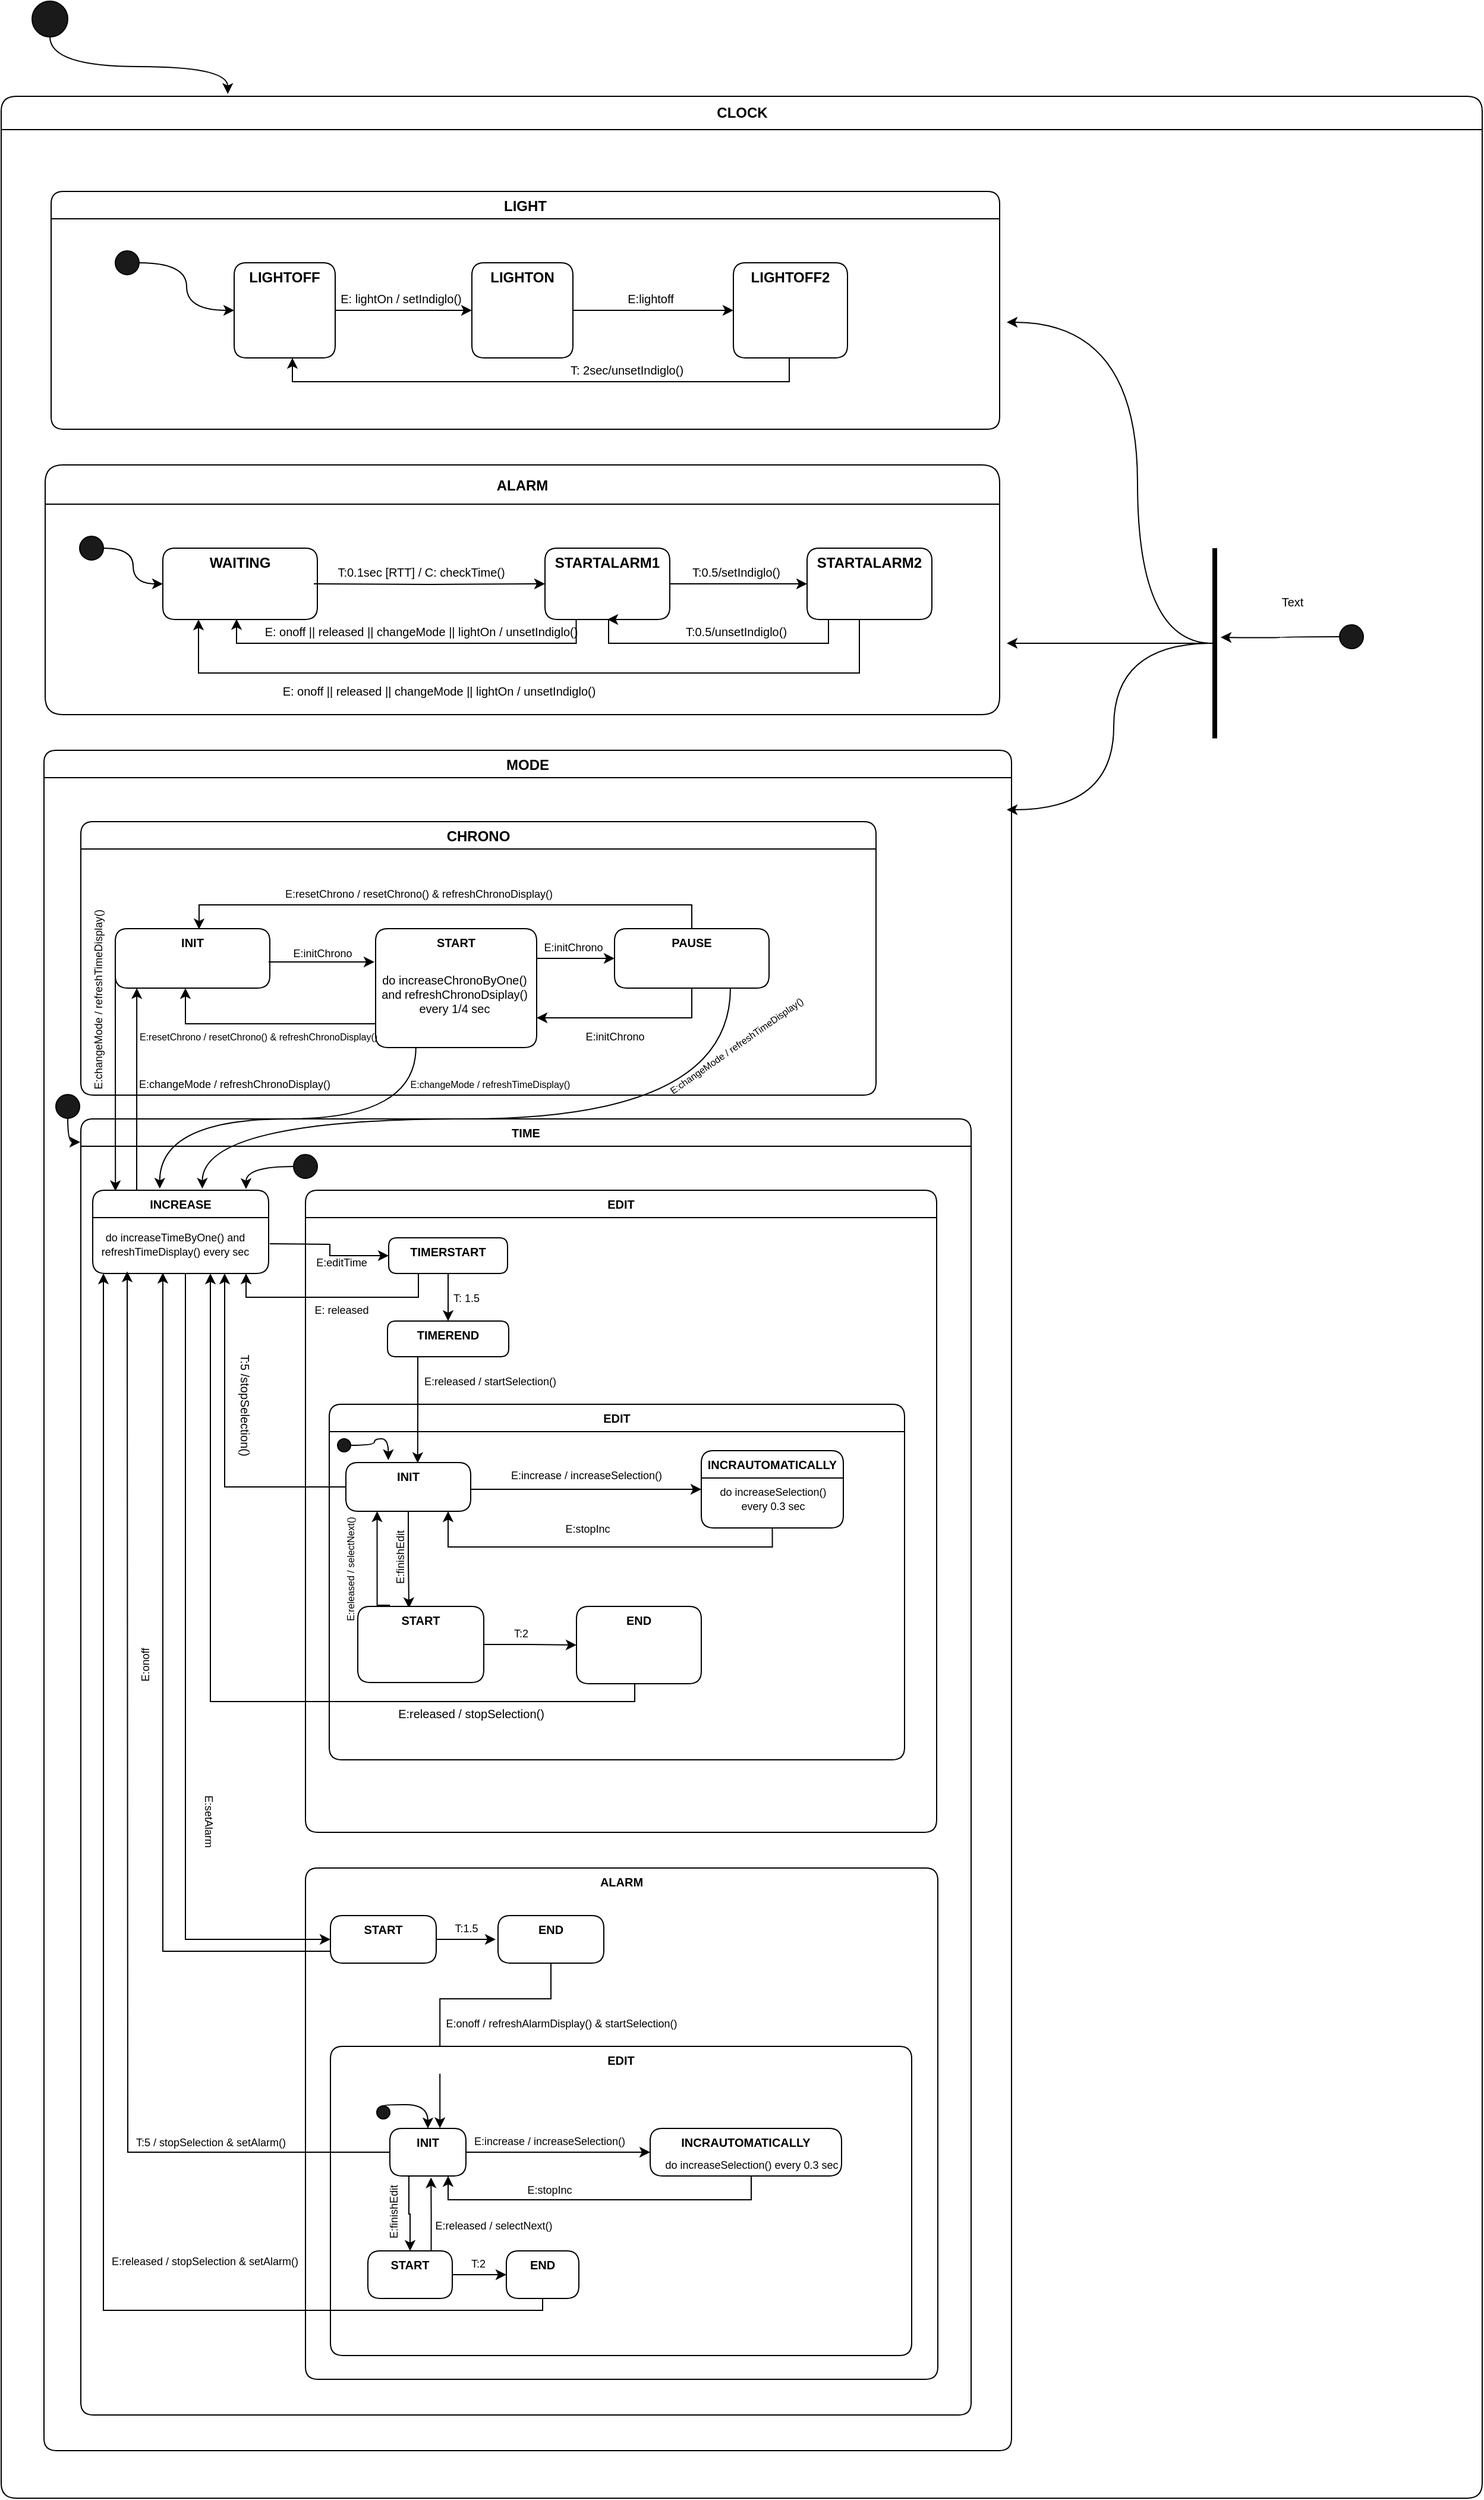 <mxfile version="12.3.7" type="device" pages="1"><diagram id="jO_-CYnqGhLPCDmlhqHu" name="Page-1"><mxGraphModel dx="934" dy="522" grid="1" gridSize="10" guides="1" tooltips="1" connect="1" arrows="1" fold="1" page="1" pageScale="1" pageWidth="827" pageHeight="1169" math="0" shadow="0"><root><mxCell id="0"/><mxCell id="1" parent="0"/><mxCell id="dXE3a8FczQQ8NPqW1xqm-2" value="CLOCK" style="swimlane;html=1;startSize=28;horizontal=1;containerType=tree;rounded=1;swimlaneLine=1;" vertex="1" parent="1"><mxGeometry x="34" y="120" width="1246" height="2020" as="geometry"/></mxCell><mxCell id="dXE3a8FczQQ8NPqW1xqm-5" value="LIGHT" style="swimlane;rounded=1;" vertex="1" parent="dXE3a8FczQQ8NPqW1xqm-2"><mxGeometry x="42" y="80" width="798" height="200" as="geometry"/></mxCell><mxCell id="dXE3a8FczQQ8NPqW1xqm-12" value="" style="edgeStyle=orthogonalEdgeStyle;rounded=0;orthogonalLoop=1;jettySize=auto;html=1;entryX=0;entryY=0.5;entryDx=0;entryDy=0;" edge="1" parent="dXE3a8FczQQ8NPqW1xqm-5" source="dXE3a8FczQQ8NPqW1xqm-7" target="dXE3a8FczQQ8NPqW1xqm-8"><mxGeometry relative="1" as="geometry"><mxPoint x="319" y="100" as="targetPoint"/></mxGeometry></mxCell><mxCell id="dXE3a8FczQQ8NPqW1xqm-7" value="LIGHTOFF" style="swimlane;rounded=1;gradientColor=none;swimlaneLine=0;" vertex="1" parent="dXE3a8FczQQ8NPqW1xqm-5"><mxGeometry x="154" y="60" width="85" height="80" as="geometry"/></mxCell><mxCell id="dXE3a8FczQQ8NPqW1xqm-13" style="edgeStyle=orthogonalEdgeStyle;rounded=0;orthogonalLoop=1;jettySize=auto;html=1;entryX=0;entryY=0.5;entryDx=0;entryDy=0;" edge="1" parent="dXE3a8FczQQ8NPqW1xqm-5" source="dXE3a8FczQQ8NPqW1xqm-8" target="dXE3a8FczQQ8NPqW1xqm-9"><mxGeometry relative="1" as="geometry"/></mxCell><mxCell id="dXE3a8FczQQ8NPqW1xqm-8" value="LIGHTON" style="swimlane;rounded=1;swimlaneLine=0;" vertex="1" parent="dXE3a8FczQQ8NPqW1xqm-5"><mxGeometry x="354" y="60" width="85" height="80" as="geometry"/></mxCell><mxCell id="dXE3a8FczQQ8NPqW1xqm-9" value="LIGHTOFF2" style="swimlane;rounded=1;swimlaneLine=0;" vertex="1" parent="dXE3a8FczQQ8NPqW1xqm-5"><mxGeometry x="574" y="60" width="96" height="80" as="geometry"/></mxCell><mxCell id="dXE3a8FczQQ8NPqW1xqm-15" value="&lt;font style=&quot;font-size: 10px&quot;&gt;E: lightOn / setIndiglo()&lt;/font&gt;" style="text;html=1;align=center;verticalAlign=middle;resizable=0;points=[];;autosize=1;" vertex="1" parent="dXE3a8FczQQ8NPqW1xqm-5"><mxGeometry x="234" y="80" width="120" height="20" as="geometry"/></mxCell><mxCell id="dXE3a8FczQQ8NPqW1xqm-16" value="&lt;font style=&quot;font-size: 10px&quot;&gt;E:lightoff&lt;/font&gt;" style="text;html=1;align=center;verticalAlign=middle;resizable=0;points=[];;autosize=1;" vertex="1" parent="dXE3a8FczQQ8NPqW1xqm-5"><mxGeometry x="479" y="80" width="50" height="20" as="geometry"/></mxCell><mxCell id="dXE3a8FczQQ8NPqW1xqm-40" value="&lt;font style=&quot;font-size: 10px&quot;&gt;T: 2sec/&lt;/font&gt;&lt;span style=&quot;font-size: 10px&quot;&gt;unsetIndiglo()&lt;/span&gt;" style="text;html=1;align=center;verticalAlign=middle;resizable=0;points=[];;autosize=1;" vertex="1" parent="dXE3a8FczQQ8NPqW1xqm-5"><mxGeometry x="429" y="140" width="110" height="20" as="geometry"/></mxCell><mxCell id="dXE3a8FczQQ8NPqW1xqm-233" style="edgeStyle=orthogonalEdgeStyle;curved=1;rounded=0;orthogonalLoop=1;jettySize=auto;html=1;entryX=0;entryY=0.5;entryDx=0;entryDy=0;fontSize=10;" edge="1" parent="dXE3a8FczQQ8NPqW1xqm-5" source="dXE3a8FczQQ8NPqW1xqm-232" target="dXE3a8FczQQ8NPqW1xqm-7"><mxGeometry relative="1" as="geometry"/></mxCell><mxCell id="dXE3a8FczQQ8NPqW1xqm-232" value="" style="ellipse;whiteSpace=wrap;html=1;aspect=fixed;fillColor=#1A1A1A;" vertex="1" parent="dXE3a8FczQQ8NPqW1xqm-5"><mxGeometry x="54" y="50" width="20" height="20" as="geometry"/></mxCell><mxCell id="dXE3a8FczQQ8NPqW1xqm-22" value="ALARM" style="swimlane;rounded=1;startSize=33;" vertex="1" parent="dXE3a8FczQQ8NPqW1xqm-2"><mxGeometry x="37" y="310" width="803" height="210" as="geometry"/></mxCell><mxCell id="dXE3a8FczQQ8NPqW1xqm-25" value="" style="edgeStyle=orthogonalEdgeStyle;rounded=0;orthogonalLoop=1;jettySize=auto;html=1;" edge="1" parent="dXE3a8FczQQ8NPqW1xqm-22" target="dXE3a8FczQQ8NPqW1xqm-24"><mxGeometry relative="1" as="geometry"><mxPoint x="226" y="100" as="sourcePoint"/></mxGeometry></mxCell><mxCell id="dXE3a8FczQQ8NPqW1xqm-23" value="WAITING" style="swimlane;rounded=1;swimlaneLine=0;" vertex="1" parent="dXE3a8FczQQ8NPqW1xqm-22"><mxGeometry x="99" y="70" width="130" height="60" as="geometry"/></mxCell><mxCell id="dXE3a8FczQQ8NPqW1xqm-27" value="" style="edgeStyle=orthogonalEdgeStyle;rounded=0;orthogonalLoop=1;jettySize=auto;html=1;" edge="1" parent="dXE3a8FczQQ8NPqW1xqm-22" source="dXE3a8FczQQ8NPqW1xqm-24" target="dXE3a8FczQQ8NPqW1xqm-26"><mxGeometry relative="1" as="geometry"/></mxCell><mxCell id="dXE3a8FczQQ8NPqW1xqm-29" style="edgeStyle=orthogonalEdgeStyle;rounded=0;orthogonalLoop=1;jettySize=auto;html=1;exitX=0.25;exitY=1;exitDx=0;exitDy=0;entryX=0.5;entryY=1;entryDx=0;entryDy=0;" edge="1" parent="dXE3a8FczQQ8NPqW1xqm-22" source="dXE3a8FczQQ8NPqW1xqm-24"><mxGeometry relative="1" as="geometry"><mxPoint x="161" y="129.588" as="targetPoint"/><Array as="points"><mxPoint x="447" y="150"/><mxPoint x="161" y="150"/></Array></mxGeometry></mxCell><mxCell id="dXE3a8FczQQ8NPqW1xqm-24" value="STARTALARM1" style="swimlane;rounded=1;swimlaneLine=0;" vertex="1" parent="dXE3a8FczQQ8NPqW1xqm-22"><mxGeometry x="420.5" y="70" width="105" height="60" as="geometry"/></mxCell><mxCell id="dXE3a8FczQQ8NPqW1xqm-28" style="edgeStyle=orthogonalEdgeStyle;rounded=0;orthogonalLoop=1;jettySize=auto;html=1;entryX=0.5;entryY=1;entryDx=0;entryDy=0;" edge="1" parent="dXE3a8FczQQ8NPqW1xqm-22" source="dXE3a8FczQQ8NPqW1xqm-26" target="dXE3a8FczQQ8NPqW1xqm-24"><mxGeometry relative="1" as="geometry"><Array as="points"><mxPoint x="659" y="150"/><mxPoint x="474" y="150"/></Array></mxGeometry></mxCell><mxCell id="dXE3a8FczQQ8NPqW1xqm-26" value="STARTALARM2" style="swimlane;rounded=1;swimlaneLine=0;" vertex="1" parent="dXE3a8FczQQ8NPqW1xqm-22"><mxGeometry x="641" y="70" width="105" height="60" as="geometry"/></mxCell><mxCell id="dXE3a8FczQQ8NPqW1xqm-31" value="&lt;font style=&quot;font-size: 10px&quot;&gt;T:0.1sec [RTT] / C: checkTime()&lt;/font&gt;" style="text;html=1;align=center;verticalAlign=middle;resizable=0;points=[];;autosize=1;" vertex="1" parent="dXE3a8FczQQ8NPqW1xqm-22"><mxGeometry x="236" y="80" width="160" height="20" as="geometry"/></mxCell><mxCell id="dXE3a8FczQQ8NPqW1xqm-33" style="edgeStyle=orthogonalEdgeStyle;rounded=0;orthogonalLoop=1;jettySize=auto;html=1;exitX=0.75;exitY=1;exitDx=0;exitDy=0;" edge="1" parent="dXE3a8FczQQ8NPqW1xqm-22" source="dXE3a8FczQQ8NPqW1xqm-26"><mxGeometry relative="1" as="geometry"><mxPoint x="129" y="130" as="targetPoint"/><Array as="points"><mxPoint x="685" y="175"/><mxPoint x="129" y="175"/></Array></mxGeometry></mxCell><mxCell id="dXE3a8FczQQ8NPqW1xqm-36" value="&lt;font style=&quot;font-size: 10px&quot;&gt;T:0.5/setIndiglo()&lt;/font&gt;" style="text;html=1;align=center;verticalAlign=middle;resizable=0;points=[];;autosize=1;" vertex="1" parent="dXE3a8FczQQ8NPqW1xqm-22"><mxGeometry x="536" y="80" width="90" height="20" as="geometry"/></mxCell><mxCell id="dXE3a8FczQQ8NPqW1xqm-37" value="&lt;font style=&quot;font-size: 10px&quot;&gt;T:0.5/unsetIndiglo()&lt;/font&gt;" style="text;html=1;align=center;verticalAlign=middle;resizable=0;points=[];;autosize=1;" vertex="1" parent="dXE3a8FczQQ8NPqW1xqm-22"><mxGeometry x="531" y="130" width="100" height="20" as="geometry"/></mxCell><mxCell id="dXE3a8FczQQ8NPqW1xqm-38" value="&lt;font style=&quot;font-size: 10px&quot;&gt;E: onoff || released || changeMode || lightOn / unsetIndiglo()&lt;/font&gt;" style="text;html=1;align=center;verticalAlign=middle;resizable=0;points=[];;autosize=1;" vertex="1" parent="dXE3a8FczQQ8NPqW1xqm-22"><mxGeometry x="190.5" y="180" width="280" height="20" as="geometry"/></mxCell><mxCell id="dXE3a8FczQQ8NPqW1xqm-39" value="&lt;font style=&quot;font-size: 10px&quot;&gt;E: onoff || released || changeMode || lightOn / unsetIndiglo()&lt;/font&gt;" style="text;html=1;align=center;verticalAlign=middle;resizable=0;points=[];;autosize=1;" vertex="1" parent="dXE3a8FczQQ8NPqW1xqm-22"><mxGeometry x="176" y="130" width="280" height="20" as="geometry"/></mxCell><mxCell id="dXE3a8FczQQ8NPqW1xqm-237" style="edgeStyle=orthogonalEdgeStyle;curved=1;rounded=0;orthogonalLoop=1;jettySize=auto;html=1;entryX=0;entryY=0.5;entryDx=0;entryDy=0;fontSize=10;" edge="1" parent="dXE3a8FczQQ8NPqW1xqm-22" source="dXE3a8FczQQ8NPqW1xqm-235" target="dXE3a8FczQQ8NPqW1xqm-23"><mxGeometry relative="1" as="geometry"/></mxCell><mxCell id="dXE3a8FczQQ8NPqW1xqm-235" value="" style="ellipse;whiteSpace=wrap;html=1;aspect=fixed;fillColor=#1A1A1A;" vertex="1" parent="dXE3a8FczQQ8NPqW1xqm-22"><mxGeometry x="29" y="60" width="20" height="20" as="geometry"/></mxCell><mxCell id="dXE3a8FczQQ8NPqW1xqm-41" value="MODE" style="swimlane;rounded=1;" vertex="1" parent="dXE3a8FczQQ8NPqW1xqm-2"><mxGeometry x="36" y="550" width="814" height="1430" as="geometry"/></mxCell><mxCell id="dXE3a8FczQQ8NPqW1xqm-43" value="CHRONO" style="swimlane;rounded=1;startSize=23;" vertex="1" parent="dXE3a8FczQQ8NPqW1xqm-41"><mxGeometry x="31" y="60" width="669" height="230" as="geometry"/></mxCell><mxCell id="dXE3a8FczQQ8NPqW1xqm-44" value="INIT" style="swimlane;rounded=1;fontSize=10;swimlaneLine=0;" vertex="1" parent="dXE3a8FczQQ8NPqW1xqm-43"><mxGeometry x="29" y="90" width="130" height="50" as="geometry"><mxRectangle x="20" y="40" width="50" height="23" as="alternateBounds"/></mxGeometry></mxCell><mxCell id="dXE3a8FczQQ8NPqW1xqm-48" value="" style="edgeStyle=orthogonalEdgeStyle;rounded=0;orthogonalLoop=1;jettySize=auto;html=1;" edge="1" parent="dXE3a8FczQQ8NPqW1xqm-43" source="dXE3a8FczQQ8NPqW1xqm-45" target="dXE3a8FczQQ8NPqW1xqm-47"><mxGeometry relative="1" as="geometry"><Array as="points"><mxPoint x="398" y="115"/><mxPoint x="398" y="115"/></Array></mxGeometry></mxCell><mxCell id="dXE3a8FczQQ8NPqW1xqm-45" value="START" style="swimlane;rounded=1;fontSize=10;swimlaneLine=0;" vertex="1" parent="dXE3a8FczQQ8NPqW1xqm-43"><mxGeometry x="248" y="90" width="135.5" height="100" as="geometry"/></mxCell><mxCell id="dXE3a8FczQQ8NPqW1xqm-58" value="do increaseChronoByOne()&lt;br&gt;and refreshChronoDsiplay()&lt;br&gt;every 1/4 sec" style="text;html=1;align=center;verticalAlign=middle;resizable=0;points=[];;autosize=1;fontSize=10;" vertex="1" parent="dXE3a8FczQQ8NPqW1xqm-45"><mxGeometry x="-4.5" y="35" width="140" height="40" as="geometry"/></mxCell><mxCell id="dXE3a8FczQQ8NPqW1xqm-61" style="edgeStyle=orthogonalEdgeStyle;rounded=0;orthogonalLoop=1;jettySize=auto;html=1;exitX=0.5;exitY=0;exitDx=0;exitDy=0;entryX=0.542;entryY=0.011;entryDx=0;entryDy=0;entryPerimeter=0;fontSize=10;" edge="1" parent="dXE3a8FczQQ8NPqW1xqm-43" source="dXE3a8FczQQ8NPqW1xqm-47" target="dXE3a8FczQQ8NPqW1xqm-44"><mxGeometry relative="1" as="geometry"/></mxCell><mxCell id="dXE3a8FczQQ8NPqW1xqm-66" style="edgeStyle=orthogonalEdgeStyle;rounded=0;orthogonalLoop=1;jettySize=auto;html=1;exitX=0.5;exitY=1;exitDx=0;exitDy=0;entryX=1;entryY=0.75;entryDx=0;entryDy=0;fontSize=10;" edge="1" parent="dXE3a8FczQQ8NPqW1xqm-43" source="dXE3a8FczQQ8NPqW1xqm-47" target="dXE3a8FczQQ8NPqW1xqm-45"><mxGeometry relative="1" as="geometry"/></mxCell><mxCell id="dXE3a8FczQQ8NPqW1xqm-47" value="PAUSE" style="swimlane;rounded=1;fontSize=10;swimlaneLine=0;" vertex="1" parent="dXE3a8FczQQ8NPqW1xqm-43"><mxGeometry x="449" y="90" width="130" height="50" as="geometry"/></mxCell><mxCell id="dXE3a8FczQQ8NPqW1xqm-50" value="&lt;font style=&quot;font-size: 9px&quot;&gt;E:initChrono&lt;/font&gt;" style="text;html=1;align=center;verticalAlign=middle;resizable=0;points=[];;autosize=1;fontSize=10;" vertex="1" parent="dXE3a8FczQQ8NPqW1xqm-43"><mxGeometry x="168" y="100" width="70" height="20" as="geometry"/></mxCell><mxCell id="dXE3a8FczQQ8NPqW1xqm-46" value="" style="edgeStyle=orthogonalEdgeStyle;rounded=0;orthogonalLoop=1;jettySize=auto;html=1;" edge="1" parent="dXE3a8FczQQ8NPqW1xqm-43"><mxGeometry relative="1" as="geometry"><mxPoint x="158" y="118" as="sourcePoint"/><mxPoint x="247" y="118" as="targetPoint"/></mxGeometry></mxCell><mxCell id="dXE3a8FczQQ8NPqW1xqm-60" value="&lt;font style=&quot;font-size: 8px&quot;&gt;E:resetChrono / resetChrono() &amp;amp; refreshChronoDisplay()&lt;/font&gt;" style="text;html=1;align=center;verticalAlign=middle;resizable=0;points=[];;autosize=1;fontSize=10;" vertex="1" parent="dXE3a8FczQQ8NPqW1xqm-43"><mxGeometry x="39" y="170" width="220" height="20" as="geometry"/></mxCell><mxCell id="dXE3a8FczQQ8NPqW1xqm-62" value="&lt;font style=&quot;font-size: 9px&quot;&gt;E:resetChrono / resetChrono() &amp;amp; refreshChronoDisplay()&lt;/font&gt;" style="text;html=1;align=center;verticalAlign=middle;resizable=0;points=[];;autosize=1;fontSize=10;" vertex="1" parent="dXE3a8FczQQ8NPqW1xqm-43"><mxGeometry x="164" y="50" width="240" height="20" as="geometry"/></mxCell><mxCell id="dXE3a8FczQQ8NPqW1xqm-63" value="&lt;font style=&quot;font-size: 9px&quot;&gt;E:initChrono&lt;/font&gt;" style="text;html=1;align=center;verticalAlign=middle;resizable=0;points=[];;autosize=1;fontSize=10;" vertex="1" parent="dXE3a8FczQQ8NPqW1xqm-43"><mxGeometry x="379" y="95" width="70" height="20" as="geometry"/></mxCell><mxCell id="dXE3a8FczQQ8NPqW1xqm-67" value="&lt;font style=&quot;font-size: 9px&quot;&gt;E:initChrono&lt;/font&gt;" style="text;html=1;align=center;verticalAlign=middle;resizable=0;points=[];;autosize=1;fontSize=10;" vertex="1" parent="dXE3a8FczQQ8NPqW1xqm-43"><mxGeometry x="414" y="170" width="70" height="20" as="geometry"/></mxCell><mxCell id="dXE3a8FczQQ8NPqW1xqm-278" value="&lt;font style=&quot;font-size: 9px&quot;&gt;E:changeMode / refreshChronoDisplay()&lt;/font&gt;" style="text;html=1;align=center;verticalAlign=middle;resizable=0;points=[];;autosize=1;fontSize=10;" vertex="1" parent="dXE3a8FczQQ8NPqW1xqm-43"><mxGeometry x="39" y="210" width="180" height="20" as="geometry"/></mxCell><mxCell id="dXE3a8FczQQ8NPqW1xqm-281" value="&lt;font style=&quot;font-size: 9px&quot;&gt;E:changeMode / refreshTimeDisplay()&lt;/font&gt;" style="text;html=1;align=center;verticalAlign=middle;resizable=0;points=[];;autosize=1;fontSize=10;rotation=-90;" vertex="1" parent="dXE3a8FczQQ8NPqW1xqm-43"><mxGeometry x="-71" y="140" width="170" height="20" as="geometry"/></mxCell><mxCell id="dXE3a8FczQQ8NPqW1xqm-284" value="&lt;font style=&quot;font-size: 8px&quot;&gt;E:changeMode / refreshTimeDisplay()&lt;/font&gt;" style="text;html=1;align=center;verticalAlign=middle;resizable=0;points=[];;autosize=1;fontSize=10;" vertex="1" parent="dXE3a8FczQQ8NPqW1xqm-43"><mxGeometry x="269" y="210" width="150" height="20" as="geometry"/></mxCell><mxCell id="dXE3a8FczQQ8NPqW1xqm-285" value="&lt;font style=&quot;font-size: 8px&quot;&gt;&lt;font style=&quot;font-size: 8px&quot;&gt;E:changeMode / &lt;/font&gt;refreshTimeDisplay()&lt;/font&gt;" style="text;html=1;fontSize=10;rotation=-35;" vertex="1" parent="dXE3a8FczQQ8NPqW1xqm-43"><mxGeometry x="479" y="160" width="190" height="30" as="geometry"/></mxCell><mxCell id="dXE3a8FczQQ8NPqW1xqm-70" value="TIME" style="swimlane;rounded=1;fontSize=10;" vertex="1" parent="dXE3a8FczQQ8NPqW1xqm-41"><mxGeometry x="31" y="310" width="749" height="1090" as="geometry"/></mxCell><mxCell id="dXE3a8FczQQ8NPqW1xqm-71" value="INCREASE" style="swimlane;rounded=1;fontSize=10;" vertex="1" parent="dXE3a8FczQQ8NPqW1xqm-70"><mxGeometry x="10" y="60" width="148" height="70" as="geometry"/></mxCell><mxCell id="dXE3a8FczQQ8NPqW1xqm-72" value="&lt;font style=&quot;font-size: 9px&quot;&gt;do increaseTimeByOne() and&lt;br&gt;refreshTimeDisplay() every sec&lt;/font&gt;" style="text;html=1;align=center;verticalAlign=middle;resizable=0;points=[];;autosize=1;fontSize=10;" vertex="1" parent="dXE3a8FczQQ8NPqW1xqm-71"><mxGeometry x="-1" y="30" width="140" height="30" as="geometry"/></mxCell><mxCell id="dXE3a8FczQQ8NPqW1xqm-73" value="EDIT" style="swimlane;rounded=1;fontSize=10;" vertex="1" parent="dXE3a8FczQQ8NPqW1xqm-70"><mxGeometry x="189" y="60" width="531" height="540" as="geometry"/></mxCell><mxCell id="dXE3a8FczQQ8NPqW1xqm-74" value="TIMERSTART" style="swimlane;rounded=1;fontSize=10;swimlaneLine=0;" vertex="1" parent="dXE3a8FczQQ8NPqW1xqm-73"><mxGeometry x="70" y="40" width="100" height="30" as="geometry"/></mxCell><mxCell id="dXE3a8FczQQ8NPqW1xqm-77" value="EDIT" style="swimlane;rounded=1;fontSize=10;" vertex="1" parent="dXE3a8FczQQ8NPqW1xqm-73"><mxGeometry x="20" y="180" width="484" height="299" as="geometry"/></mxCell><mxCell id="dXE3a8FczQQ8NPqW1xqm-92" style="edgeStyle=orthogonalEdgeStyle;rounded=0;orthogonalLoop=1;jettySize=auto;html=1;exitX=1;exitY=0.25;exitDx=0;exitDy=0;entryX=0;entryY=0.5;entryDx=0;entryDy=0;fontSize=10;" edge="1" parent="dXE3a8FczQQ8NPqW1xqm-77" source="dXE3a8FczQQ8NPqW1xqm-79" target="dXE3a8FczQQ8NPqW1xqm-80"><mxGeometry relative="1" as="geometry"><Array as="points"><mxPoint x="119" y="71"/></Array></mxGeometry></mxCell><mxCell id="dXE3a8FczQQ8NPqW1xqm-94" style="edgeStyle=orthogonalEdgeStyle;rounded=0;orthogonalLoop=1;jettySize=auto;html=1;entryX=0.406;entryY=0.023;entryDx=0;entryDy=0;entryPerimeter=0;fontSize=10;" edge="1" parent="dXE3a8FczQQ8NPqW1xqm-77" source="dXE3a8FczQQ8NPqW1xqm-79" target="dXE3a8FczQQ8NPqW1xqm-82"><mxGeometry relative="1" as="geometry"/></mxCell><mxCell id="dXE3a8FczQQ8NPqW1xqm-79" value="INIT" style="swimlane;rounded=1;fontSize=10;swimlaneLine=0;" vertex="1" parent="dXE3a8FczQQ8NPqW1xqm-77"><mxGeometry x="14" y="49" width="105" height="41" as="geometry"/></mxCell><mxCell id="dXE3a8FczQQ8NPqW1xqm-80" value="INCRAUTOMATICALLY" style="swimlane;rounded=1;fontSize=10;" vertex="1" parent="dXE3a8FczQQ8NPqW1xqm-77"><mxGeometry x="313" y="39" width="119.5" height="65" as="geometry"/></mxCell><mxCell id="dXE3a8FczQQ8NPqW1xqm-85" value="&lt;font style=&quot;font-size: 9px&quot;&gt;d&lt;/font&gt;&lt;font style=&quot;font-size: 9px&quot;&gt;o increaseSelection() &lt;br&gt;every 0.3 sec&lt;/font&gt;" style="text;html=1;align=center;verticalAlign=middle;resizable=0;points=[];;autosize=1;fontSize=10;" vertex="1" parent="dXE3a8FczQQ8NPqW1xqm-80"><mxGeometry x="4.5" y="25" width="110" height="30" as="geometry"/></mxCell><mxCell id="dXE3a8FczQQ8NPqW1xqm-98" style="edgeStyle=orthogonalEdgeStyle;rounded=0;orthogonalLoop=1;jettySize=auto;html=1;exitX=0.25;exitY=0;exitDx=0;exitDy=0;entryX=0.25;entryY=1;entryDx=0;entryDy=0;fontSize=10;" edge="1" parent="dXE3a8FczQQ8NPqW1xqm-77" source="dXE3a8FczQQ8NPqW1xqm-82" target="dXE3a8FczQQ8NPqW1xqm-79"><mxGeometry relative="1" as="geometry"><Array as="points"><mxPoint x="40" y="169"/></Array></mxGeometry></mxCell><mxCell id="dXE3a8FczQQ8NPqW1xqm-100" style="edgeStyle=orthogonalEdgeStyle;rounded=0;orthogonalLoop=1;jettySize=auto;html=1;entryX=0;entryY=0.5;entryDx=0;entryDy=0;fontSize=10;" edge="1" parent="dXE3a8FczQQ8NPqW1xqm-77" source="dXE3a8FczQQ8NPqW1xqm-82" target="dXE3a8FczQQ8NPqW1xqm-83"><mxGeometry relative="1" as="geometry"/></mxCell><mxCell id="dXE3a8FczQQ8NPqW1xqm-82" value="START" style="swimlane;rounded=1;fontSize=10;swimlaneLine=0;" vertex="1" parent="dXE3a8FczQQ8NPqW1xqm-77"><mxGeometry x="24" y="170" width="106" height="64" as="geometry"/></mxCell><mxCell id="dXE3a8FczQQ8NPqW1xqm-83" value="END" style="swimlane;rounded=1;fontSize=10;swimlaneLine=0;" vertex="1" parent="dXE3a8FczQQ8NPqW1xqm-77"><mxGeometry x="208" y="170" width="105" height="65" as="geometry"/></mxCell><mxCell id="dXE3a8FczQQ8NPqW1xqm-84" value="&lt;font style=&quot;font-size: 9px&quot;&gt;E:increase / increaseSelection()&lt;/font&gt;" style="text;html=1;align=center;verticalAlign=middle;resizable=0;points=[];;autosize=1;fontSize=10;" vertex="1" parent="dXE3a8FczQQ8NPqW1xqm-77"><mxGeometry x="146" y="49" width="140" height="20" as="geometry"/></mxCell><mxCell id="dXE3a8FczQQ8NPqW1xqm-87" value="&lt;font style=&quot;font-size: 9px&quot;&gt;E:stopInc&lt;/font&gt;" style="text;html=1;align=center;verticalAlign=middle;resizable=0;points=[];;autosize=1;fontSize=10;" vertex="1" parent="dXE3a8FczQQ8NPqW1xqm-77"><mxGeometry x="192" y="94" width="50" height="20" as="geometry"/></mxCell><mxCell id="dXE3a8FczQQ8NPqW1xqm-95" value="&lt;font style=&quot;font-size: 9px&quot;&gt;E:finishEdit&lt;/font&gt;" style="text;html=1;align=center;verticalAlign=middle;resizable=0;points=[];;autosize=1;fontSize=10;rotation=-90;" vertex="1" parent="dXE3a8FczQQ8NPqW1xqm-77"><mxGeometry x="29" y="119" width="60" height="20" as="geometry"/></mxCell><mxCell id="dXE3a8FczQQ8NPqW1xqm-97" value="E:released / stopSelection()" style="text;html=1;align=center;verticalAlign=middle;resizable=0;points=[];;autosize=1;fontSize=10;" vertex="1" parent="dXE3a8FczQQ8NPqW1xqm-77"><mxGeometry x="49" y="250" width="140" height="20" as="geometry"/></mxCell><mxCell id="dXE3a8FczQQ8NPqW1xqm-99" value="&lt;font style=&quot;font-size: 8px&quot;&gt;E:released / selectNext()&lt;/font&gt;" style="text;html=1;align=center;verticalAlign=middle;resizable=0;points=[];;autosize=1;fontSize=10;rotation=-90;" vertex="1" parent="dXE3a8FczQQ8NPqW1xqm-77"><mxGeometry x="-33.5" y="129.5" width="100" height="20" as="geometry"/></mxCell><mxCell id="dXE3a8FczQQ8NPqW1xqm-101" value="&lt;font style=&quot;font-size: 9px&quot;&gt;T:2&lt;/font&gt;" style="text;html=1;align=center;verticalAlign=middle;resizable=0;points=[];;autosize=1;fontSize=10;" vertex="1" parent="dXE3a8FczQQ8NPqW1xqm-77"><mxGeometry x="146" y="182" width="30" height="20" as="geometry"/></mxCell><mxCell id="dXE3a8FczQQ8NPqW1xqm-246" style="edgeStyle=orthogonalEdgeStyle;curved=1;rounded=0;orthogonalLoop=1;jettySize=auto;html=1;entryX=0.34;entryY=-0.049;entryDx=0;entryDy=0;entryPerimeter=0;fontSize=10;" edge="1" parent="dXE3a8FczQQ8NPqW1xqm-77" source="dXE3a8FczQQ8NPqW1xqm-245" target="dXE3a8FczQQ8NPqW1xqm-79"><mxGeometry relative="1" as="geometry"><Array as="points"><mxPoint x="38" y="34"/><mxPoint x="38" y="29"/><mxPoint x="50" y="29"/></Array></mxGeometry></mxCell><mxCell id="dXE3a8FczQQ8NPqW1xqm-245" value="" style="ellipse;whiteSpace=wrap;html=1;aspect=fixed;fillColor=#1A1A1A;" vertex="1" parent="dXE3a8FczQQ8NPqW1xqm-77"><mxGeometry x="7" y="29" width="11" height="11" as="geometry"/></mxCell><mxCell id="dXE3a8FczQQ8NPqW1xqm-103" value="&lt;font style=&quot;font-size: 9px&quot;&gt;E:editTime&lt;/font&gt;" style="text;html=1;align=center;verticalAlign=middle;resizable=0;points=[];;autosize=1;fontSize=10;" vertex="1" parent="dXE3a8FczQQ8NPqW1xqm-73"><mxGeometry y="50" width="60" height="20" as="geometry"/></mxCell><mxCell id="dXE3a8FczQQ8NPqW1xqm-107" value="&lt;font style=&quot;font-size: 9px&quot;&gt;E:released / startSelection()&lt;/font&gt;" style="text;html=1;align=center;verticalAlign=middle;resizable=0;points=[];;autosize=1;fontSize=10;" vertex="1" parent="dXE3a8FczQQ8NPqW1xqm-73"><mxGeometry x="90" y="150" width="130" height="20" as="geometry"/></mxCell><mxCell id="dXE3a8FczQQ8NPqW1xqm-109" value="&lt;font style=&quot;font-size: 9px&quot;&gt;E: released&lt;/font&gt;" style="text;html=1;align=center;verticalAlign=middle;resizable=0;points=[];;autosize=1;fontSize=10;" vertex="1" parent="dXE3a8FczQQ8NPqW1xqm-73"><mxGeometry y="90" width="60" height="20" as="geometry"/></mxCell><mxCell id="dXE3a8FczQQ8NPqW1xqm-110" value="&lt;font style=&quot;font-size: 9px&quot;&gt;T: 1.5&lt;/font&gt;" style="text;html=1;align=center;verticalAlign=middle;resizable=0;points=[];;autosize=1;fontSize=10;" vertex="1" parent="dXE3a8FczQQ8NPqW1xqm-73"><mxGeometry x="115" y="80" width="40" height="20" as="geometry"/></mxCell><mxCell id="dXE3a8FczQQ8NPqW1xqm-88" style="edgeStyle=orthogonalEdgeStyle;rounded=0;orthogonalLoop=1;jettySize=auto;html=1;exitX=0;exitY=0.5;exitDx=0;exitDy=0;entryX=0.75;entryY=1;entryDx=0;entryDy=0;fontSize=10;" edge="1" parent="dXE3a8FczQQ8NPqW1xqm-70" source="dXE3a8FczQQ8NPqW1xqm-79" target="dXE3a8FczQQ8NPqW1xqm-71"><mxGeometry relative="1" as="geometry"/></mxCell><mxCell id="dXE3a8FczQQ8NPqW1xqm-89" value="T:5 /stopSelection()" style="text;html=1;align=center;verticalAlign=middle;resizable=0;points=[];;autosize=1;fontSize=10;rotation=90;" vertex="1" parent="dXE3a8FczQQ8NPqW1xqm-70"><mxGeometry x="88.5" y="230" width="100" height="20" as="geometry"/></mxCell><mxCell id="dXE3a8FczQQ8NPqW1xqm-105" style="edgeStyle=orthogonalEdgeStyle;rounded=0;orthogonalLoop=1;jettySize=auto;html=1;entryX=0;entryY=0.5;entryDx=0;entryDy=0;fontSize=10;" edge="1" parent="dXE3a8FczQQ8NPqW1xqm-70" target="dXE3a8FczQQ8NPqW1xqm-74"><mxGeometry relative="1" as="geometry"><mxPoint x="159" y="105" as="sourcePoint"/></mxGeometry></mxCell><mxCell id="dXE3a8FczQQ8NPqW1xqm-111" value="ALARM" style="swimlane;rounded=1;fontSize=10;swimlaneLine=0;" vertex="1" parent="dXE3a8FczQQ8NPqW1xqm-70"><mxGeometry x="189" y="630" width="532" height="430" as="geometry"/></mxCell><mxCell id="dXE3a8FczQQ8NPqW1xqm-112" value="START" style="swimlane;rounded=1;fontSize=10;swimlaneLine=0;" vertex="1" parent="dXE3a8FczQQ8NPqW1xqm-111"><mxGeometry x="21" y="40" width="89" height="40" as="geometry"/></mxCell><mxCell id="dXE3a8FczQQ8NPqW1xqm-194" style="edgeStyle=orthogonalEdgeStyle;rounded=0;orthogonalLoop=1;jettySize=auto;html=1;entryX=0.658;entryY=-0.007;entryDx=0;entryDy=0;fontSize=10;entryPerimeter=0;" edge="1" parent="dXE3a8FczQQ8NPqW1xqm-111" source="dXE3a8FczQQ8NPqW1xqm-113" target="dXE3a8FczQQ8NPqW1xqm-185"><mxGeometry relative="1" as="geometry"><Array as="points"><mxPoint x="206" y="110"/><mxPoint x="113" y="110"/></Array></mxGeometry></mxCell><mxCell id="dXE3a8FczQQ8NPqW1xqm-113" value="END" style="swimlane;rounded=1;fontSize=10;swimlaneLine=0;" vertex="1" parent="dXE3a8FczQQ8NPqW1xqm-111"><mxGeometry x="162" y="40" width="89" height="40" as="geometry"/></mxCell><mxCell id="dXE3a8FczQQ8NPqW1xqm-184" value="EDIT" style="swimlane;rounded=1;fontSize=10;swimlaneLine=0;" vertex="1" parent="dXE3a8FczQQ8NPqW1xqm-111"><mxGeometry x="21" y="150" width="489" height="260" as="geometry"/></mxCell><mxCell id="dXE3a8FczQQ8NPqW1xqm-207" style="edgeStyle=orthogonalEdgeStyle;rounded=0;orthogonalLoop=1;jettySize=auto;html=1;fontSize=10;" edge="1" parent="dXE3a8FczQQ8NPqW1xqm-184" source="dXE3a8FczQQ8NPqW1xqm-185" target="dXE3a8FczQQ8NPqW1xqm-186"><mxGeometry relative="1" as="geometry"/></mxCell><mxCell id="dXE3a8FczQQ8NPqW1xqm-214" style="edgeStyle=orthogonalEdgeStyle;rounded=0;orthogonalLoop=1;jettySize=auto;html=1;exitX=0.25;exitY=1;exitDx=0;exitDy=0;entryX=0.5;entryY=0;entryDx=0;entryDy=0;fontSize=10;" edge="1" parent="dXE3a8FczQQ8NPqW1xqm-184" source="dXE3a8FczQQ8NPqW1xqm-185" target="dXE3a8FczQQ8NPqW1xqm-188"><mxGeometry relative="1" as="geometry"><Array as="points"><mxPoint x="66" y="141"/></Array></mxGeometry></mxCell><mxCell id="dXE3a8FczQQ8NPqW1xqm-185" value="INIT" style="swimlane;rounded=1;fontSize=10;swimlaneLine=0;" vertex="1" parent="dXE3a8FczQQ8NPqW1xqm-184"><mxGeometry x="50" y="69" width="64" height="40" as="geometry"/></mxCell><mxCell id="dXE3a8FczQQ8NPqW1xqm-186" value="INCRAUTOMATICALLY" style="swimlane;rounded=1;fontSize=10;swimlaneLine=0;" vertex="1" parent="dXE3a8FczQQ8NPqW1xqm-184"><mxGeometry x="269" y="69" width="161" height="40" as="geometry"/></mxCell><mxCell id="dXE3a8FczQQ8NPqW1xqm-209" value="&lt;font style=&quot;font-size: 9px&quot;&gt;do increaseSelection() every 0.3 sec&lt;/font&gt;" style="text;html=1;align=center;verticalAlign=middle;resizable=0;points=[];;autosize=1;fontSize=10;" vertex="1" parent="dXE3a8FczQQ8NPqW1xqm-186"><mxGeometry x="5" y="20" width="160" height="20" as="geometry"/></mxCell><mxCell id="dXE3a8FczQQ8NPqW1xqm-221" style="edgeStyle=orthogonalEdgeStyle;rounded=0;orthogonalLoop=1;jettySize=auto;html=1;entryX=0;entryY=0.5;entryDx=0;entryDy=0;fontSize=10;" edge="1" parent="dXE3a8FczQQ8NPqW1xqm-184" source="dXE3a8FczQQ8NPqW1xqm-188" target="dXE3a8FczQQ8NPqW1xqm-190"><mxGeometry relative="1" as="geometry"/></mxCell><mxCell id="dXE3a8FczQQ8NPqW1xqm-188" value="START" style="swimlane;rounded=1;fontSize=10;swimlaneLine=0;" vertex="1" parent="dXE3a8FczQQ8NPqW1xqm-184"><mxGeometry x="31.5" y="172" width="71" height="40" as="geometry"/></mxCell><mxCell id="dXE3a8FczQQ8NPqW1xqm-190" value="END" style="swimlane;rounded=1;fontSize=10;swimlaneLine=0;" vertex="1" parent="dXE3a8FczQQ8NPqW1xqm-184"><mxGeometry x="148" y="172" width="61" height="40" as="geometry"/></mxCell><mxCell id="dXE3a8FczQQ8NPqW1xqm-208" value="&lt;font style=&quot;font-size: 9px&quot;&gt;E:increase / increaseSelection()&lt;/font&gt;" style="text;html=1;align=center;verticalAlign=middle;resizable=0;points=[];;autosize=1;fontSize=10;" vertex="1" parent="dXE3a8FczQQ8NPqW1xqm-184"><mxGeometry x="114" y="69" width="140" height="20" as="geometry"/></mxCell><mxCell id="dXE3a8FczQQ8NPqW1xqm-210" style="edgeStyle=orthogonalEdgeStyle;rounded=0;orthogonalLoop=1;jettySize=auto;html=1;fontSize=10;" edge="1" parent="dXE3a8FczQQ8NPqW1xqm-184" source="dXE3a8FczQQ8NPqW1xqm-209"><mxGeometry relative="1" as="geometry"><mxPoint x="99" y="109" as="targetPoint"/><Array as="points"><mxPoint x="354" y="129"/><mxPoint x="99" y="129"/><mxPoint x="99" y="109"/></Array></mxGeometry></mxCell><mxCell id="dXE3a8FczQQ8NPqW1xqm-211" value="&lt;font style=&quot;font-size: 9px&quot;&gt;E:stopInc&lt;/font&gt;" style="text;html=1;align=center;verticalAlign=middle;resizable=0;points=[];;autosize=1;fontSize=10;" vertex="1" parent="dXE3a8FczQQ8NPqW1xqm-184"><mxGeometry x="159" y="109.5" width="50" height="20" as="geometry"/></mxCell><mxCell id="dXE3a8FczQQ8NPqW1xqm-215" value="&lt;font style=&quot;font-size: 9px&quot;&gt;E:finishEdit&lt;/font&gt;" style="text;html=1;align=center;verticalAlign=middle;resizable=0;points=[];;autosize=1;fontSize=10;rotation=-90;" vertex="1" parent="dXE3a8FczQQ8NPqW1xqm-184"><mxGeometry x="22" y="129.5" width="60" height="20" as="geometry"/></mxCell><mxCell id="dXE3a8FczQQ8NPqW1xqm-222" value="&lt;font style=&quot;font-size: 9px&quot;&gt;T:2&lt;/font&gt;" style="text;html=1;align=center;verticalAlign=middle;resizable=0;points=[];;autosize=1;fontSize=10;" vertex="1" parent="dXE3a8FczQQ8NPqW1xqm-184"><mxGeometry x="109" y="172" width="30" height="20" as="geometry"/></mxCell><mxCell id="dXE3a8FczQQ8NPqW1xqm-224" value="&lt;font style=&quot;font-size: 9px&quot;&gt;E:released / selectNext()&lt;/font&gt;" style="text;html=1;align=center;verticalAlign=middle;resizable=0;points=[];;autosize=1;fontSize=10;" vertex="1" parent="dXE3a8FczQQ8NPqW1xqm-184"><mxGeometry x="82" y="140" width="110" height="20" as="geometry"/></mxCell><mxCell id="dXE3a8FczQQ8NPqW1xqm-264" style="edgeStyle=orthogonalEdgeStyle;curved=1;rounded=0;orthogonalLoop=1;jettySize=auto;html=1;entryX=0.5;entryY=0;entryDx=0;entryDy=0;fontSize=10;" edge="1" parent="dXE3a8FczQQ8NPqW1xqm-184" source="dXE3a8FczQQ8NPqW1xqm-263" target="dXE3a8FczQQ8NPqW1xqm-185"><mxGeometry relative="1" as="geometry"><Array as="points"><mxPoint x="45" y="49"/><mxPoint x="82" y="49"/></Array></mxGeometry></mxCell><mxCell id="dXE3a8FczQQ8NPqW1xqm-263" value="" style="ellipse;whiteSpace=wrap;html=1;aspect=fixed;fillColor=#1A1A1A;" vertex="1" parent="dXE3a8FczQQ8NPqW1xqm-184"><mxGeometry x="39" y="50" width="11" height="11" as="geometry"/></mxCell><mxCell id="dXE3a8FczQQ8NPqW1xqm-198" value="&lt;font style=&quot;font-size: 9px&quot;&gt;E:onoff / refreshAlarmDisplay() &amp;amp; startSelection()&lt;/font&gt;" style="text;html=1;align=center;verticalAlign=middle;resizable=0;points=[];;autosize=1;fontSize=10;" vertex="1" parent="dXE3a8FczQQ8NPqW1xqm-111"><mxGeometry x="110" y="120" width="210" height="20" as="geometry"/></mxCell><mxCell id="dXE3a8FczQQ8NPqW1xqm-206" value="&lt;font style=&quot;font-size: 9px&quot;&gt;T:1.5&lt;/font&gt;" style="text;html=1;align=center;verticalAlign=middle;resizable=0;points=[];;autosize=1;fontSize=10;" vertex="1" parent="dXE3a8FczQQ8NPqW1xqm-111"><mxGeometry x="115" y="40" width="40" height="20" as="geometry"/></mxCell><mxCell id="dXE3a8FczQQ8NPqW1xqm-192" style="edgeStyle=orthogonalEdgeStyle;rounded=0;orthogonalLoop=1;jettySize=auto;html=1;entryX=0;entryY=0.5;entryDx=0;entryDy=0;fontSize=10;" edge="1" parent="dXE3a8FczQQ8NPqW1xqm-70" target="dXE3a8FczQQ8NPqW1xqm-112"><mxGeometry relative="1" as="geometry"><mxPoint x="88" y="130" as="sourcePoint"/><Array as="points"><mxPoint x="88" y="690"/></Array></mxGeometry></mxCell><mxCell id="dXE3a8FczQQ8NPqW1xqm-193" value="&lt;font style=&quot;font-size: 9px&quot;&gt;E:setAlarm&lt;/font&gt;" style="text;html=1;align=center;verticalAlign=middle;resizable=0;points=[];;autosize=1;fontSize=10;rotation=90;" vertex="1" parent="dXE3a8FczQQ8NPqW1xqm-70"><mxGeometry x="78.5" y="580" width="60" height="20" as="geometry"/></mxCell><mxCell id="dXE3a8FczQQ8NPqW1xqm-202" value="&lt;font style=&quot;font-size: 9px&quot;&gt;E:onoff&lt;/font&gt;" style="text;html=1;align=center;verticalAlign=middle;resizable=0;points=[];;autosize=1;fontSize=10;rotation=-90;" vertex="1" parent="dXE3a8FczQQ8NPqW1xqm-70"><mxGeometry x="33.5" y="450" width="40" height="20" as="geometry"/></mxCell><mxCell id="dXE3a8FczQQ8NPqW1xqm-213" value="&lt;font style=&quot;font-size: 9px&quot;&gt;T:5 / stopSelection &amp;amp; setAlarm()&lt;/font&gt;" style="text;html=1;align=center;verticalAlign=middle;resizable=0;points=[];;autosize=1;fontSize=10;" vertex="1" parent="dXE3a8FczQQ8NPqW1xqm-70"><mxGeometry x="39" y="850" width="140" height="20" as="geometry"/></mxCell><mxCell id="dXE3a8FczQQ8NPqW1xqm-217" value="&lt;font style=&quot;font-size: 9px&quot;&gt;E:released / stopSelection &amp;amp; setAlarm()&lt;/font&gt;" style="text;html=1;align=center;verticalAlign=middle;resizable=0;points=[];;autosize=1;fontSize=10;" vertex="1" parent="dXE3a8FczQQ8NPqW1xqm-70"><mxGeometry x="19" y="950" width="170" height="20" as="geometry"/></mxCell><mxCell id="dXE3a8FczQQ8NPqW1xqm-243" value="" style="ellipse;whiteSpace=wrap;html=1;aspect=fixed;fillColor=#1A1A1A;" vertex="1" parent="dXE3a8FczQQ8NPqW1xqm-70"><mxGeometry x="179" y="30" width="20" height="20" as="geometry"/></mxCell><mxCell id="dXE3a8FczQQ8NPqW1xqm-244" style="edgeStyle=orthogonalEdgeStyle;curved=1;rounded=0;orthogonalLoop=1;jettySize=auto;html=1;fontSize=10;" edge="1" parent="dXE3a8FczQQ8NPqW1xqm-70" source="dXE3a8FczQQ8NPqW1xqm-243"><mxGeometry relative="1" as="geometry"><mxPoint x="139" y="59" as="targetPoint"/><Array as="points"><mxPoint x="139" y="40"/></Array></mxGeometry></mxCell><mxCell id="dXE3a8FczQQ8NPqW1xqm-240" value="" style="ellipse;whiteSpace=wrap;html=1;aspect=fixed;fillColor=#1A1A1A;" vertex="1" parent="dXE3a8FczQQ8NPqW1xqm-41"><mxGeometry x="10" y="289.5" width="20" height="20" as="geometry"/></mxCell><mxCell id="dXE3a8FczQQ8NPqW1xqm-279" style="edgeStyle=orthogonalEdgeStyle;curved=1;rounded=0;orthogonalLoop=1;jettySize=auto;html=1;exitX=0;exitY=0.75;exitDx=0;exitDy=0;entryX=0.129;entryY=0.011;entryDx=0;entryDy=0;entryPerimeter=0;fontSize=10;" edge="1" parent="dXE3a8FczQQ8NPqW1xqm-41" source="dXE3a8FczQQ8NPqW1xqm-44" target="dXE3a8FczQQ8NPqW1xqm-71"><mxGeometry relative="1" as="geometry"><Array as="points"><mxPoint x="60" y="240"/><mxPoint x="60" y="240"/></Array></mxGeometry></mxCell><mxCell id="dXE3a8FczQQ8NPqW1xqm-282" style="edgeStyle=orthogonalEdgeStyle;curved=1;rounded=0;orthogonalLoop=1;jettySize=auto;html=1;exitX=0.25;exitY=1;exitDx=0;exitDy=0;entryX=0.381;entryY=-0.019;entryDx=0;entryDy=0;entryPerimeter=0;fontSize=10;" edge="1" parent="dXE3a8FczQQ8NPqW1xqm-41" source="dXE3a8FczQQ8NPqW1xqm-45" target="dXE3a8FczQQ8NPqW1xqm-71"><mxGeometry relative="1" as="geometry"/></mxCell><mxCell id="dXE3a8FczQQ8NPqW1xqm-283" style="edgeStyle=orthogonalEdgeStyle;curved=1;rounded=0;orthogonalLoop=1;jettySize=auto;html=1;exitX=0.75;exitY=1;exitDx=0;exitDy=0;entryX=0.623;entryY=-0.019;entryDx=0;entryDy=0;entryPerimeter=0;fontSize=10;" edge="1" parent="dXE3a8FczQQ8NPqW1xqm-41" source="dXE3a8FczQQ8NPqW1xqm-47" target="dXE3a8FczQQ8NPqW1xqm-71"><mxGeometry relative="1" as="geometry"><Array as="points"><mxPoint x="577" y="310"/><mxPoint x="133" y="310"/></Array></mxGeometry></mxCell><mxCell id="dXE3a8FczQQ8NPqW1xqm-265" value="" style="ellipse;whiteSpace=wrap;html=1;aspect=fixed;fillColor=#1A1A1A;" vertex="1" parent="dXE3a8FczQQ8NPqW1xqm-2"><mxGeometry x="1126" y="444.5" width="20" height="20" as="geometry"/></mxCell><mxCell id="dXE3a8FczQQ8NPqW1xqm-273" value="" style="line;strokeWidth=4;direction=south;html=1;perimeter=backbonePerimeter;points=[];outlineConnect=0;rounded=1;fillColor=#1A1A1A;gradientColor=none;fontSize=10;" vertex="1" parent="dXE3a8FczQQ8NPqW1xqm-2"><mxGeometry x="1016" y="380" width="10" height="160" as="geometry"/></mxCell><mxCell id="dXE3a8FczQQ8NPqW1xqm-228" style="edgeStyle=orthogonalEdgeStyle;rounded=0;orthogonalLoop=1;jettySize=auto;html=1;entryX=0.153;entryY=-0.001;entryDx=0;entryDy=0;entryPerimeter=0;fontSize=10;curved=1;" edge="1" parent="1" source="dXE3a8FczQQ8NPqW1xqm-4" target="dXE3a8FczQQ8NPqW1xqm-2"><mxGeometry relative="1" as="geometry"/></mxCell><mxCell id="dXE3a8FczQQ8NPqW1xqm-4" value="" style="ellipse;whiteSpace=wrap;html=1;aspect=fixed;fillColor=#1A1A1A;" vertex="1" parent="1"><mxGeometry x="60" y="40" width="30" height="30" as="geometry"/></mxCell><mxCell id="dXE3a8FczQQ8NPqW1xqm-14" style="edgeStyle=orthogonalEdgeStyle;rounded=0;orthogonalLoop=1;jettySize=auto;html=1;" edge="1" parent="1" source="dXE3a8FczQQ8NPqW1xqm-9"><mxGeometry relative="1" as="geometry"><mxPoint x="279" y="340" as="targetPoint"/><Array as="points"><mxPoint x="697" y="360"/><mxPoint x="279" y="360"/></Array></mxGeometry></mxCell><mxCell id="dXE3a8FczQQ8NPqW1xqm-59" style="edgeStyle=orthogonalEdgeStyle;rounded=0;orthogonalLoop=1;jettySize=auto;html=1;fontSize=10;" edge="1" parent="1"><mxGeometry relative="1" as="geometry"><mxPoint x="189" y="870" as="targetPoint"/><mxPoint x="349" y="900" as="sourcePoint"/><Array as="points"><mxPoint x="189" y="900"/></Array></mxGeometry></mxCell><mxCell id="dXE3a8FczQQ8NPqW1xqm-86" style="edgeStyle=orthogonalEdgeStyle;rounded=0;orthogonalLoop=1;jettySize=auto;html=1;exitX=0.5;exitY=1;exitDx=0;exitDy=0;fontSize=10;" edge="1" parent="1" source="dXE3a8FczQQ8NPqW1xqm-80"><mxGeometry relative="1" as="geometry"><mxPoint x="410" y="1310" as="targetPoint"/><Array as="points"><mxPoint x="683" y="1340"/><mxPoint x="410" y="1340"/><mxPoint x="410" y="1310"/></Array></mxGeometry></mxCell><mxCell id="dXE3a8FczQQ8NPqW1xqm-96" style="edgeStyle=orthogonalEdgeStyle;rounded=0;orthogonalLoop=1;jettySize=auto;html=1;fontSize=10;" edge="1" parent="1" source="dXE3a8FczQQ8NPqW1xqm-83"><mxGeometry relative="1" as="geometry"><mxPoint x="210" y="1110" as="targetPoint"/><Array as="points"><mxPoint x="567" y="1470"/><mxPoint x="210" y="1470"/></Array></mxGeometry></mxCell><mxCell id="dXE3a8FczQQ8NPqW1xqm-106" style="edgeStyle=orthogonalEdgeStyle;rounded=0;orthogonalLoop=1;jettySize=auto;html=1;exitX=0.25;exitY=1;exitDx=0;exitDy=0;entryX=0.575;entryY=0.01;entryDx=0;entryDy=0;entryPerimeter=0;fontSize=10;" edge="1" parent="1" source="dXE3a8FczQQ8NPqW1xqm-75" target="dXE3a8FczQQ8NPqW1xqm-79"><mxGeometry relative="1" as="geometry"/></mxCell><mxCell id="dXE3a8FczQQ8NPqW1xqm-75" value="TIMEREND" style="swimlane;rounded=1;fontSize=10;swimlaneLine=0;" vertex="1" parent="1"><mxGeometry x="359" y="1150" width="102" height="30" as="geometry"/></mxCell><mxCell id="dXE3a8FczQQ8NPqW1xqm-76" value="" style="edgeStyle=orthogonalEdgeStyle;rounded=0;orthogonalLoop=1;jettySize=auto;html=1;fontSize=10;" edge="1" parent="1" source="dXE3a8FczQQ8NPqW1xqm-74" target="dXE3a8FczQQ8NPqW1xqm-75"><mxGeometry relative="1" as="geometry"/></mxCell><mxCell id="dXE3a8FczQQ8NPqW1xqm-108" style="edgeStyle=orthogonalEdgeStyle;rounded=0;orthogonalLoop=1;jettySize=auto;html=1;exitX=0.25;exitY=1;exitDx=0;exitDy=0;fontSize=10;" edge="1" parent="1" source="dXE3a8FczQQ8NPqW1xqm-74"><mxGeometry relative="1" as="geometry"><mxPoint x="240" y="1110" as="targetPoint"/><Array as="points"><mxPoint x="385" y="1130"/><mxPoint x="240" y="1130"/></Array></mxGeometry></mxCell><mxCell id="dXE3a8FczQQ8NPqW1xqm-201" style="edgeStyle=orthogonalEdgeStyle;rounded=0;orthogonalLoop=1;jettySize=auto;html=1;fontSize=10;" edge="1" parent="1" source="dXE3a8FczQQ8NPqW1xqm-112"><mxGeometry relative="1" as="geometry"><mxPoint x="170" y="1109.429" as="targetPoint"/><Array as="points"><mxPoint x="170" y="1680"/></Array></mxGeometry></mxCell><mxCell id="dXE3a8FczQQ8NPqW1xqm-205" style="edgeStyle=orthogonalEdgeStyle;rounded=0;orthogonalLoop=1;jettySize=auto;html=1;fontSize=10;" edge="1" parent="1" source="dXE3a8FczQQ8NPqW1xqm-112"><mxGeometry relative="1" as="geometry"><mxPoint x="450" y="1670" as="targetPoint"/></mxGeometry></mxCell><mxCell id="dXE3a8FczQQ8NPqW1xqm-212" style="edgeStyle=orthogonalEdgeStyle;rounded=0;orthogonalLoop=1;jettySize=auto;html=1;fontSize=10;" edge="1" parent="1" source="dXE3a8FczQQ8NPqW1xqm-185"><mxGeometry relative="1" as="geometry"><mxPoint x="140" y="1108.286" as="targetPoint"/></mxGeometry></mxCell><mxCell id="dXE3a8FczQQ8NPqW1xqm-216" style="edgeStyle=orthogonalEdgeStyle;rounded=0;orthogonalLoop=1;jettySize=auto;html=1;fontSize=10;" edge="1" parent="1" source="dXE3a8FczQQ8NPqW1xqm-190"><mxGeometry relative="1" as="geometry"><mxPoint x="120" y="1110" as="targetPoint"/><Array as="points"><mxPoint x="490" y="1982"/><mxPoint x="120" y="1982"/></Array></mxGeometry></mxCell><mxCell id="dXE3a8FczQQ8NPqW1xqm-223" style="edgeStyle=orthogonalEdgeStyle;rounded=0;orthogonalLoop=1;jettySize=auto;html=1;exitX=0.75;exitY=0;exitDx=0;exitDy=0;fontSize=10;" edge="1" parent="1" source="dXE3a8FczQQ8NPqW1xqm-188"><mxGeometry relative="1" as="geometry"><mxPoint x="395.6" y="1870.2" as="targetPoint"/></mxGeometry></mxCell><mxCell id="dXE3a8FczQQ8NPqW1xqm-242" style="edgeStyle=orthogonalEdgeStyle;curved=1;rounded=0;orthogonalLoop=1;jettySize=auto;html=1;fontSize=10;" edge="1" parent="1" source="dXE3a8FczQQ8NPqW1xqm-240"><mxGeometry relative="1" as="geometry"><mxPoint x="100" y="1000" as="targetPoint"/></mxGeometry></mxCell><mxCell id="dXE3a8FczQQ8NPqW1xqm-269" value="Text" style="text;html=1;align=center;verticalAlign=middle;resizable=0;points=[];;autosize=1;fontSize=10;" vertex="1" parent="1"><mxGeometry x="1105" y="535" width="30" height="20" as="geometry"/></mxCell><mxCell id="dXE3a8FczQQ8NPqW1xqm-272" style="edgeStyle=orthogonalEdgeStyle;curved=1;rounded=0;orthogonalLoop=1;jettySize=auto;html=1;fontSize=10;" edge="1" parent="1" source="dXE3a8FczQQ8NPqW1xqm-265"><mxGeometry relative="1" as="geometry"><mxPoint x="1060" y="575" as="targetPoint"/></mxGeometry></mxCell><mxCell id="dXE3a8FczQQ8NPqW1xqm-274" style="edgeStyle=orthogonalEdgeStyle;curved=1;rounded=0;orthogonalLoop=1;jettySize=auto;html=1;fontSize=10;" edge="1" parent="1" source="dXE3a8FczQQ8NPqW1xqm-273"><mxGeometry relative="1" as="geometry"><mxPoint x="880.0" y="310.0" as="targetPoint"/><Array as="points"><mxPoint x="990" y="580"/><mxPoint x="990" y="310"/></Array></mxGeometry></mxCell><mxCell id="dXE3a8FczQQ8NPqW1xqm-275" style="edgeStyle=orthogonalEdgeStyle;curved=1;rounded=0;orthogonalLoop=1;jettySize=auto;html=1;fontSize=10;" edge="1" parent="1" source="dXE3a8FczQQ8NPqW1xqm-273"><mxGeometry relative="1" as="geometry"><mxPoint x="880.0" y="580" as="targetPoint"/></mxGeometry></mxCell><mxCell id="dXE3a8FczQQ8NPqW1xqm-276" style="edgeStyle=orthogonalEdgeStyle;curved=1;rounded=0;orthogonalLoop=1;jettySize=auto;html=1;fontSize=10;" edge="1" parent="1" source="dXE3a8FczQQ8NPqW1xqm-273"><mxGeometry relative="1" as="geometry"><mxPoint x="880.0" y="720" as="targetPoint"/><Array as="points"><mxPoint x="970" y="580"/><mxPoint x="970" y="720"/></Array></mxGeometry></mxCell><mxCell id="dXE3a8FczQQ8NPqW1xqm-277" style="edgeStyle=orthogonalEdgeStyle;curved=1;rounded=0;orthogonalLoop=1;jettySize=auto;html=1;exitX=0.25;exitY=0;exitDx=0;exitDy=0;fontSize=10;" edge="1" parent="1" source="dXE3a8FczQQ8NPqW1xqm-71"><mxGeometry relative="1" as="geometry"><mxPoint x="148.069" y="870" as="targetPoint"/></mxGeometry></mxCell></root></mxGraphModel></diagram></mxfile>